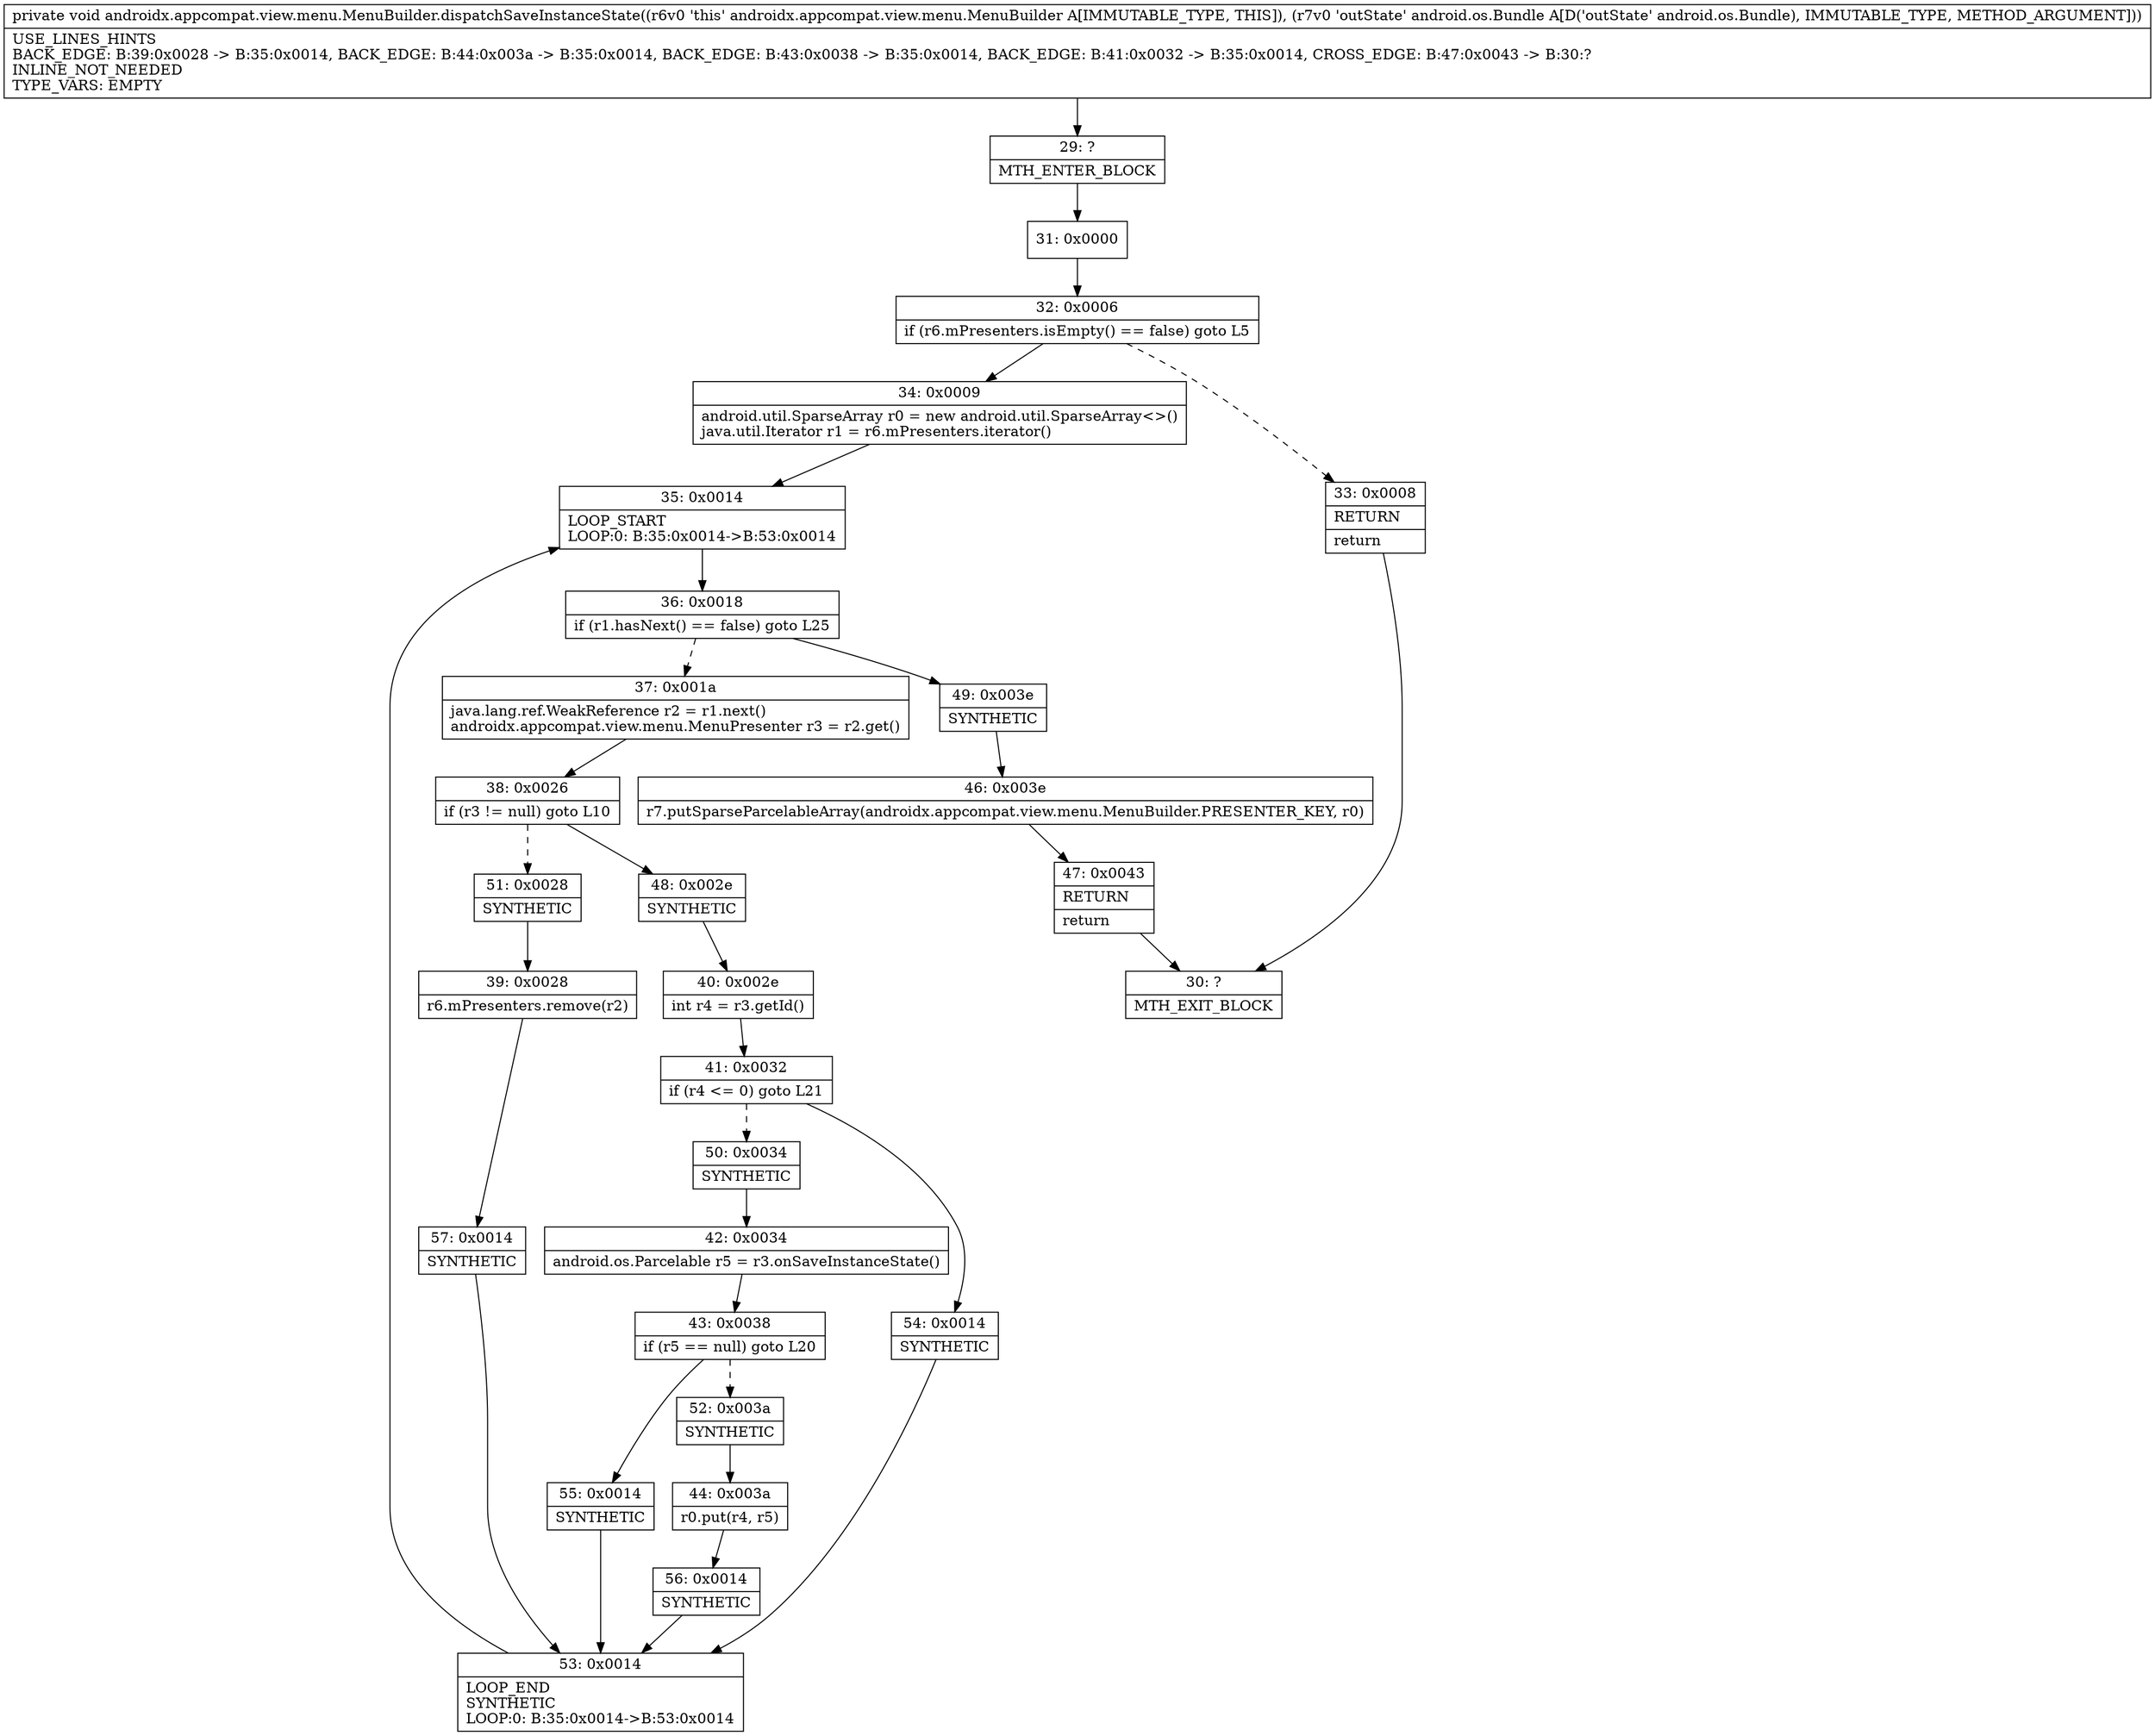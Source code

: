 digraph "CFG forandroidx.appcompat.view.menu.MenuBuilder.dispatchSaveInstanceState(Landroid\/os\/Bundle;)V" {
Node_29 [shape=record,label="{29\:\ ?|MTH_ENTER_BLOCK\l}"];
Node_31 [shape=record,label="{31\:\ 0x0000}"];
Node_32 [shape=record,label="{32\:\ 0x0006|if (r6.mPresenters.isEmpty() == false) goto L5\l}"];
Node_33 [shape=record,label="{33\:\ 0x0008|RETURN\l|return\l}"];
Node_30 [shape=record,label="{30\:\ ?|MTH_EXIT_BLOCK\l}"];
Node_34 [shape=record,label="{34\:\ 0x0009|android.util.SparseArray r0 = new android.util.SparseArray\<\>()\ljava.util.Iterator r1 = r6.mPresenters.iterator()\l}"];
Node_35 [shape=record,label="{35\:\ 0x0014|LOOP_START\lLOOP:0: B:35:0x0014\-\>B:53:0x0014\l}"];
Node_36 [shape=record,label="{36\:\ 0x0018|if (r1.hasNext() == false) goto L25\l}"];
Node_37 [shape=record,label="{37\:\ 0x001a|java.lang.ref.WeakReference r2 = r1.next()\landroidx.appcompat.view.menu.MenuPresenter r3 = r2.get()\l}"];
Node_38 [shape=record,label="{38\:\ 0x0026|if (r3 != null) goto L10\l}"];
Node_48 [shape=record,label="{48\:\ 0x002e|SYNTHETIC\l}"];
Node_40 [shape=record,label="{40\:\ 0x002e|int r4 = r3.getId()\l}"];
Node_41 [shape=record,label="{41\:\ 0x0032|if (r4 \<= 0) goto L21\l}"];
Node_50 [shape=record,label="{50\:\ 0x0034|SYNTHETIC\l}"];
Node_42 [shape=record,label="{42\:\ 0x0034|android.os.Parcelable r5 = r3.onSaveInstanceState()\l}"];
Node_43 [shape=record,label="{43\:\ 0x0038|if (r5 == null) goto L20\l}"];
Node_52 [shape=record,label="{52\:\ 0x003a|SYNTHETIC\l}"];
Node_44 [shape=record,label="{44\:\ 0x003a|r0.put(r4, r5)\l}"];
Node_56 [shape=record,label="{56\:\ 0x0014|SYNTHETIC\l}"];
Node_53 [shape=record,label="{53\:\ 0x0014|LOOP_END\lSYNTHETIC\lLOOP:0: B:35:0x0014\-\>B:53:0x0014\l}"];
Node_55 [shape=record,label="{55\:\ 0x0014|SYNTHETIC\l}"];
Node_54 [shape=record,label="{54\:\ 0x0014|SYNTHETIC\l}"];
Node_51 [shape=record,label="{51\:\ 0x0028|SYNTHETIC\l}"];
Node_39 [shape=record,label="{39\:\ 0x0028|r6.mPresenters.remove(r2)\l}"];
Node_57 [shape=record,label="{57\:\ 0x0014|SYNTHETIC\l}"];
Node_49 [shape=record,label="{49\:\ 0x003e|SYNTHETIC\l}"];
Node_46 [shape=record,label="{46\:\ 0x003e|r7.putSparseParcelableArray(androidx.appcompat.view.menu.MenuBuilder.PRESENTER_KEY, r0)\l}"];
Node_47 [shape=record,label="{47\:\ 0x0043|RETURN\l|return\l}"];
MethodNode[shape=record,label="{private void androidx.appcompat.view.menu.MenuBuilder.dispatchSaveInstanceState((r6v0 'this' androidx.appcompat.view.menu.MenuBuilder A[IMMUTABLE_TYPE, THIS]), (r7v0 'outState' android.os.Bundle A[D('outState' android.os.Bundle), IMMUTABLE_TYPE, METHOD_ARGUMENT]))  | USE_LINES_HINTS\lBACK_EDGE: B:39:0x0028 \-\> B:35:0x0014, BACK_EDGE: B:44:0x003a \-\> B:35:0x0014, BACK_EDGE: B:43:0x0038 \-\> B:35:0x0014, BACK_EDGE: B:41:0x0032 \-\> B:35:0x0014, CROSS_EDGE: B:47:0x0043 \-\> B:30:?\lINLINE_NOT_NEEDED\lTYPE_VARS: EMPTY\l}"];
MethodNode -> Node_29;Node_29 -> Node_31;
Node_31 -> Node_32;
Node_32 -> Node_33[style=dashed];
Node_32 -> Node_34;
Node_33 -> Node_30;
Node_34 -> Node_35;
Node_35 -> Node_36;
Node_36 -> Node_37[style=dashed];
Node_36 -> Node_49;
Node_37 -> Node_38;
Node_38 -> Node_48;
Node_38 -> Node_51[style=dashed];
Node_48 -> Node_40;
Node_40 -> Node_41;
Node_41 -> Node_50[style=dashed];
Node_41 -> Node_54;
Node_50 -> Node_42;
Node_42 -> Node_43;
Node_43 -> Node_52[style=dashed];
Node_43 -> Node_55;
Node_52 -> Node_44;
Node_44 -> Node_56;
Node_56 -> Node_53;
Node_53 -> Node_35;
Node_55 -> Node_53;
Node_54 -> Node_53;
Node_51 -> Node_39;
Node_39 -> Node_57;
Node_57 -> Node_53;
Node_49 -> Node_46;
Node_46 -> Node_47;
Node_47 -> Node_30;
}

